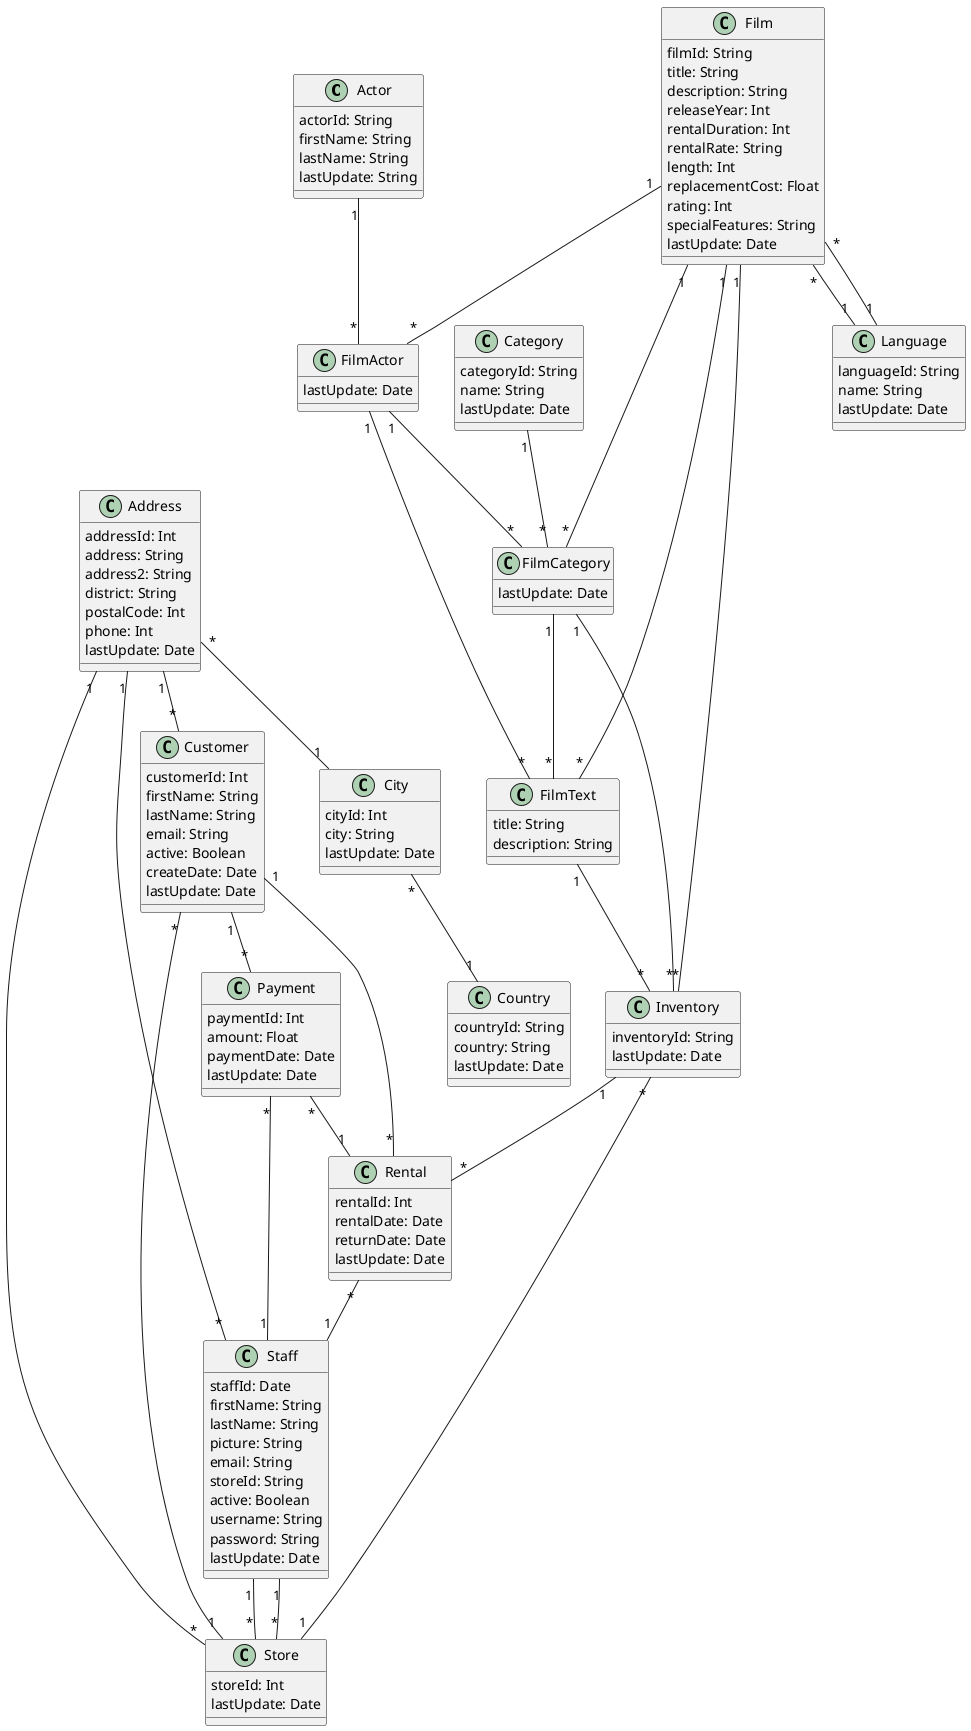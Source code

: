 @startuml "Sakila1"


class Actor{
  actorId: String
  firstName: String
  lastName: String
  lastUpdate: String
}

class Address{
  addressId: Int
  address: String
  address2: String
  district: String
  postalCode: Int
  phone: Int
  lastUpdate: Date
}

class Category{
  categoryId: String
  name: String
  lastUpdate: Date
}

class City{
  cityId: Int
  city: String
  lastUpdate: Date
}

class Country{
  countryId: String
  country: String
  lastUpdate: Date
}

class Customer{
  customerId: Int
  firstName: String
  lastName: String
  email: String
  active: Boolean
  createDate: Date
  lastUpdate: Date
}

class Film{
  filmId: String
  title: String
  description: String
  releaseYear: Int
  rentalDuration: Int
  rentalRate: String
  length: Int
  replacementCost: Float
  rating: Int
  specialFeatures: String
  lastUpdate: Date
}

class FilmActor{
  lastUpdate: Date
}

class FilmCategory{
  lastUpdate: Date
}

class FilmText{
  title: String
  description: String
}

class Inventory{
  inventoryId: String
  lastUpdate: Date
}

class Language{
  languageId: String
  name: String
  lastUpdate: Date
}

class Payment{
  paymentId: Int
  amount: Float
  paymentDate: Date
  lastUpdate: Date
}

class Rental{
  rentalId: Int
  rentalDate: Date
  returnDate: Date
  lastUpdate: Date
}

class Staff{
  staffId: Date
  firstName: String
  lastName: String
  picture: String
  email: String
  storeId: String
  active: Boolean
  username: String
  password: String
  lastUpdate: Date
}

class Store{
  storeId: Int
  lastUpdate: Date
}



Actor "1" -- "*" FilmActor

Address "1" -- "*" Customer

Address "1" -- "*" Store

Address "1" -- "*" Staff

Address "*" -- "1" City

Category "1" -- "*" FilmCategory

City "*" -- "1" Country

Customer "1" -- "*" Payment

Customer "1" -- "*" Rental

Customer "*" -- "1" Store

Film "1" -- "*" FilmActor

Film "1" -- "*" Inventory

Film "1" -- "*" FilmText

Film "1" -- "*" FilmCategory

Film "*" -- "1" Language

Film "*" -- "1" Language

FilmActor "1" -- "*" FilmText

FilmActor "1" -- "*" FilmCategory

FilmCategory "1" -- "*" FilmText

FilmCategory "1" -- "*" Inventory

FilmText "1" -- "*" Inventory

Inventory "1" -- "*" Rental

Inventory "*" -- "1" Store

Payment "*" -- "1" Staff

Payment "*" -- "1" Rental

Rental "*" -- "1" Staff

Staff "1" -- "*" Store

Staff "1" -- "*" Store


@enduml